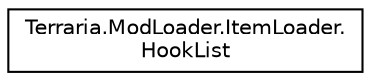 digraph "Graphical Class Hierarchy"
{
 // LATEX_PDF_SIZE
  edge [fontname="Helvetica",fontsize="10",labelfontname="Helvetica",labelfontsize="10"];
  node [fontname="Helvetica",fontsize="10",shape=record];
  rankdir="LR";
  Node0 [label="Terraria.ModLoader.ItemLoader.\lHookList",height=0.2,width=0.4,color="black", fillcolor="white", style="filled",URL="$class_terraria_1_1_mod_loader_1_1_item_loader_1_1_hook_list.html",tooltip=" "];
}

